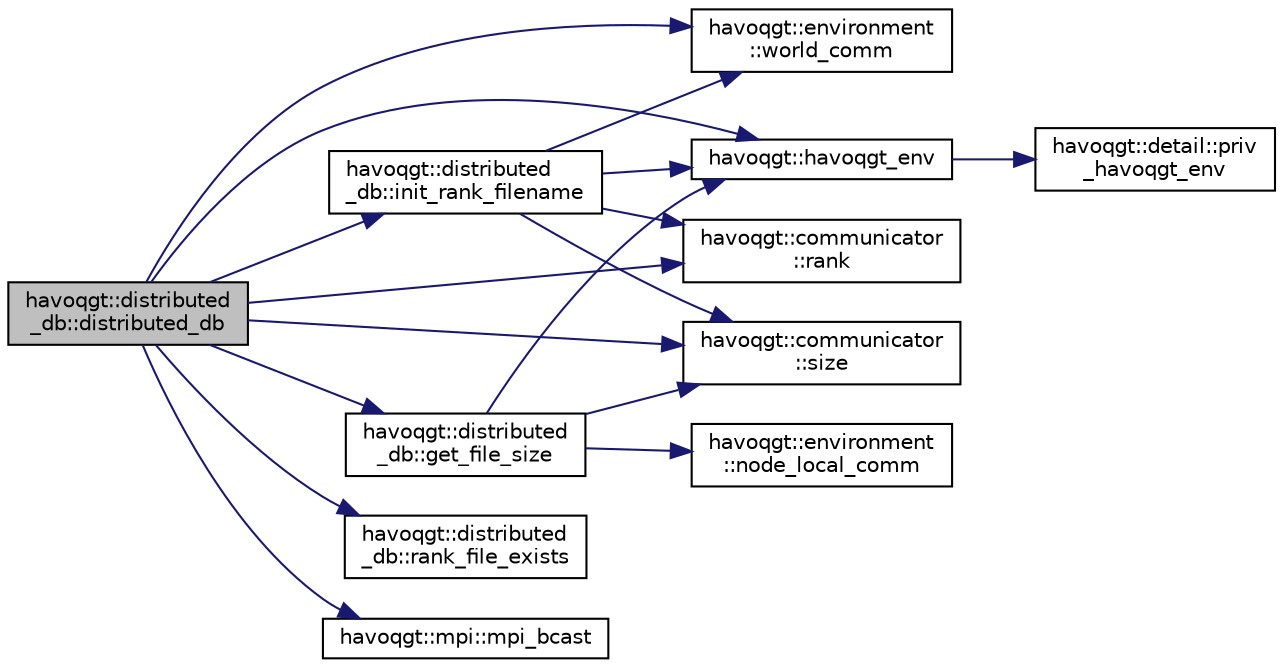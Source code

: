 digraph "havoqgt::distributed_db::distributed_db"
{
  edge [fontname="Helvetica",fontsize="10",labelfontname="Helvetica",labelfontsize="10"];
  node [fontname="Helvetica",fontsize="10",shape=record];
  rankdir="LR";
  Node1 [label="havoqgt::distributed\l_db::distributed_db",height=0.2,width=0.4,color="black", fillcolor="grey75", style="filled", fontcolor="black"];
  Node1 -> Node2 [color="midnightblue",fontsize="10",style="solid",fontname="Helvetica"];
  Node2 [label="havoqgt::havoqgt_env",height=0.2,width=0.4,color="black", fillcolor="white", style="filled",URL="$namespacehavoqgt.html#aa3e532abe3c65ada00365ac614efc50c"];
  Node2 -> Node3 [color="midnightblue",fontsize="10",style="solid",fontname="Helvetica"];
  Node3 [label="havoqgt::detail::priv\l_havoqgt_env",height=0.2,width=0.4,color="black", fillcolor="white", style="filled",URL="$namespacehavoqgt_1_1detail.html#a3cd5562c4e10f83bafa40e89d3b7b2b0"];
  Node1 -> Node4 [color="midnightblue",fontsize="10",style="solid",fontname="Helvetica"];
  Node4 [label="havoqgt::environment\l::world_comm",height=0.2,width=0.4,color="black", fillcolor="white", style="filled",URL="$classhavoqgt_1_1environment.html#a783f4b22a2f5963014713deff603b84b"];
  Node1 -> Node5 [color="midnightblue",fontsize="10",style="solid",fontname="Helvetica"];
  Node5 [label="havoqgt::communicator\l::rank",height=0.2,width=0.4,color="black", fillcolor="white", style="filled",URL="$classhavoqgt_1_1communicator.html#a147a2b60f38acabed02cd5e7b73c8629"];
  Node1 -> Node6 [color="midnightblue",fontsize="10",style="solid",fontname="Helvetica"];
  Node6 [label="havoqgt::communicator\l::size",height=0.2,width=0.4,color="black", fillcolor="white", style="filled",URL="$classhavoqgt_1_1communicator.html#af986a4081cfb8a0eadb1a11ee32b762d"];
  Node1 -> Node7 [color="midnightblue",fontsize="10",style="solid",fontname="Helvetica"];
  Node7 [label="havoqgt::distributed\l_db::init_rank_filename",height=0.2,width=0.4,color="black", fillcolor="white", style="filled",URL="$classhavoqgt_1_1distributed__db.html#ac8046aed1b8d105f1967d1257989139d"];
  Node7 -> Node2 [color="midnightblue",fontsize="10",style="solid",fontname="Helvetica"];
  Node7 -> Node4 [color="midnightblue",fontsize="10",style="solid",fontname="Helvetica"];
  Node7 -> Node5 [color="midnightblue",fontsize="10",style="solid",fontname="Helvetica"];
  Node7 -> Node6 [color="midnightblue",fontsize="10",style="solid",fontname="Helvetica"];
  Node1 -> Node8 [color="midnightblue",fontsize="10",style="solid",fontname="Helvetica"];
  Node8 [label="havoqgt::distributed\l_db::rank_file_exists",height=0.2,width=0.4,color="black", fillcolor="white", style="filled",URL="$classhavoqgt_1_1distributed__db.html#a9356db0cd9182eb284c1f17f10529b30"];
  Node1 -> Node9 [color="midnightblue",fontsize="10",style="solid",fontname="Helvetica"];
  Node9 [label="havoqgt::distributed\l_db::get_file_size",height=0.2,width=0.4,color="black", fillcolor="white", style="filled",URL="$classhavoqgt_1_1distributed__db.html#a0938a02695b67d26c231cefe0fc20fdd"];
  Node9 -> Node2 [color="midnightblue",fontsize="10",style="solid",fontname="Helvetica"];
  Node9 -> Node10 [color="midnightblue",fontsize="10",style="solid",fontname="Helvetica"];
  Node10 [label="havoqgt::environment\l::node_local_comm",height=0.2,width=0.4,color="black", fillcolor="white", style="filled",URL="$classhavoqgt_1_1environment.html#a620dcae856eef25204b189c170c842fb"];
  Node9 -> Node6 [color="midnightblue",fontsize="10",style="solid",fontname="Helvetica"];
  Node1 -> Node11 [color="midnightblue",fontsize="10",style="solid",fontname="Helvetica"];
  Node11 [label="havoqgt::mpi::mpi_bcast",height=0.2,width=0.4,color="black", fillcolor="white", style="filled",URL="$namespacehavoqgt_1_1mpi.html#a25ea07ed37fc948a11ae4266c10e8438"];
}
